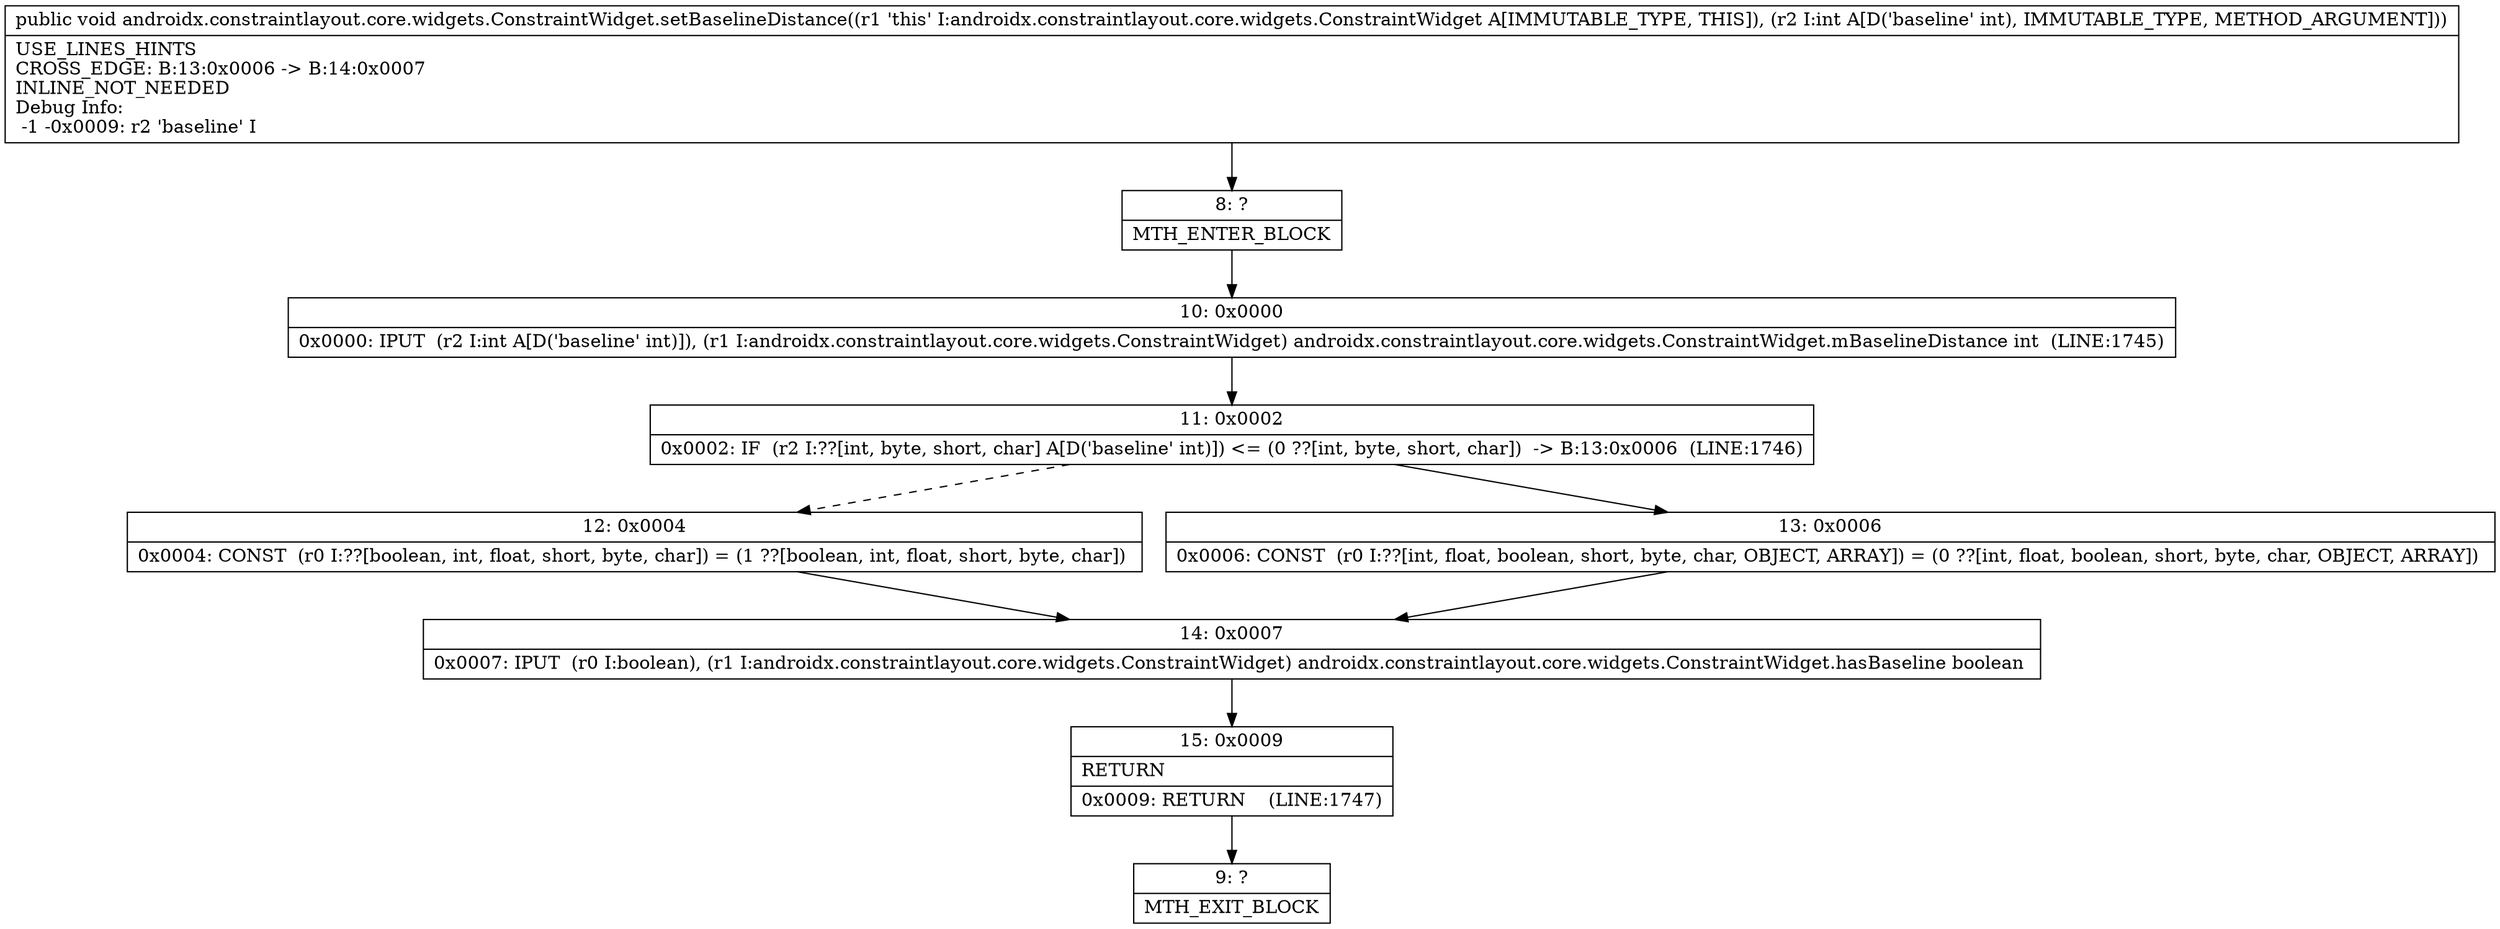 digraph "CFG forandroidx.constraintlayout.core.widgets.ConstraintWidget.setBaselineDistance(I)V" {
Node_8 [shape=record,label="{8\:\ ?|MTH_ENTER_BLOCK\l}"];
Node_10 [shape=record,label="{10\:\ 0x0000|0x0000: IPUT  (r2 I:int A[D('baseline' int)]), (r1 I:androidx.constraintlayout.core.widgets.ConstraintWidget) androidx.constraintlayout.core.widgets.ConstraintWidget.mBaselineDistance int  (LINE:1745)\l}"];
Node_11 [shape=record,label="{11\:\ 0x0002|0x0002: IF  (r2 I:??[int, byte, short, char] A[D('baseline' int)]) \<= (0 ??[int, byte, short, char])  \-\> B:13:0x0006  (LINE:1746)\l}"];
Node_12 [shape=record,label="{12\:\ 0x0004|0x0004: CONST  (r0 I:??[boolean, int, float, short, byte, char]) = (1 ??[boolean, int, float, short, byte, char]) \l}"];
Node_14 [shape=record,label="{14\:\ 0x0007|0x0007: IPUT  (r0 I:boolean), (r1 I:androidx.constraintlayout.core.widgets.ConstraintWidget) androidx.constraintlayout.core.widgets.ConstraintWidget.hasBaseline boolean \l}"];
Node_15 [shape=record,label="{15\:\ 0x0009|RETURN\l|0x0009: RETURN    (LINE:1747)\l}"];
Node_9 [shape=record,label="{9\:\ ?|MTH_EXIT_BLOCK\l}"];
Node_13 [shape=record,label="{13\:\ 0x0006|0x0006: CONST  (r0 I:??[int, float, boolean, short, byte, char, OBJECT, ARRAY]) = (0 ??[int, float, boolean, short, byte, char, OBJECT, ARRAY]) \l}"];
MethodNode[shape=record,label="{public void androidx.constraintlayout.core.widgets.ConstraintWidget.setBaselineDistance((r1 'this' I:androidx.constraintlayout.core.widgets.ConstraintWidget A[IMMUTABLE_TYPE, THIS]), (r2 I:int A[D('baseline' int), IMMUTABLE_TYPE, METHOD_ARGUMENT]))  | USE_LINES_HINTS\lCROSS_EDGE: B:13:0x0006 \-\> B:14:0x0007\lINLINE_NOT_NEEDED\lDebug Info:\l  \-1 \-0x0009: r2 'baseline' I\l}"];
MethodNode -> Node_8;Node_8 -> Node_10;
Node_10 -> Node_11;
Node_11 -> Node_12[style=dashed];
Node_11 -> Node_13;
Node_12 -> Node_14;
Node_14 -> Node_15;
Node_15 -> Node_9;
Node_13 -> Node_14;
}

